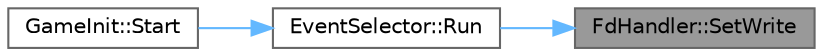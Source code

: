 digraph "FdHandler::SetWrite"
{
 // LATEX_PDF_SIZE
  bgcolor="transparent";
  edge [fontname=Helvetica,fontsize=10,labelfontname=Helvetica,labelfontsize=10];
  node [fontname=Helvetica,fontsize=10,shape=box,height=0.2,width=0.4];
  rankdir="RL";
  Node1 [id="Node000001",label="FdHandler::SetWrite",height=0.2,width=0.4,color="gray40", fillcolor="grey60", style="filled", fontcolor="black",tooltip="Устанавливает флаг записи в файл."];
  Node1 -> Node2 [id="edge3_Node000001_Node000002",dir="back",color="steelblue1",style="solid",tooltip=" "];
  Node2 [id="Node000002",label="EventSelector::Run",height=0.2,width=0.4,color="grey40", fillcolor="white", style="filled",URL="$class_event_selector.html#a9cd9f58dfd10faf5b408ee9dd19864fb",tooltip="Запускает цикл обработки событий."];
  Node2 -> Node3 [id="edge4_Node000002_Node000003",dir="back",color="steelblue1",style="solid",tooltip=" "];
  Node3 [id="Node000003",label="GameInit::Start",height=0.2,width=0.4,color="grey40", fillcolor="white", style="filled",URL="$class_game_init.html#a044dc9d28077555e45a12a6f6f21bb03",tooltip=" "];
}
